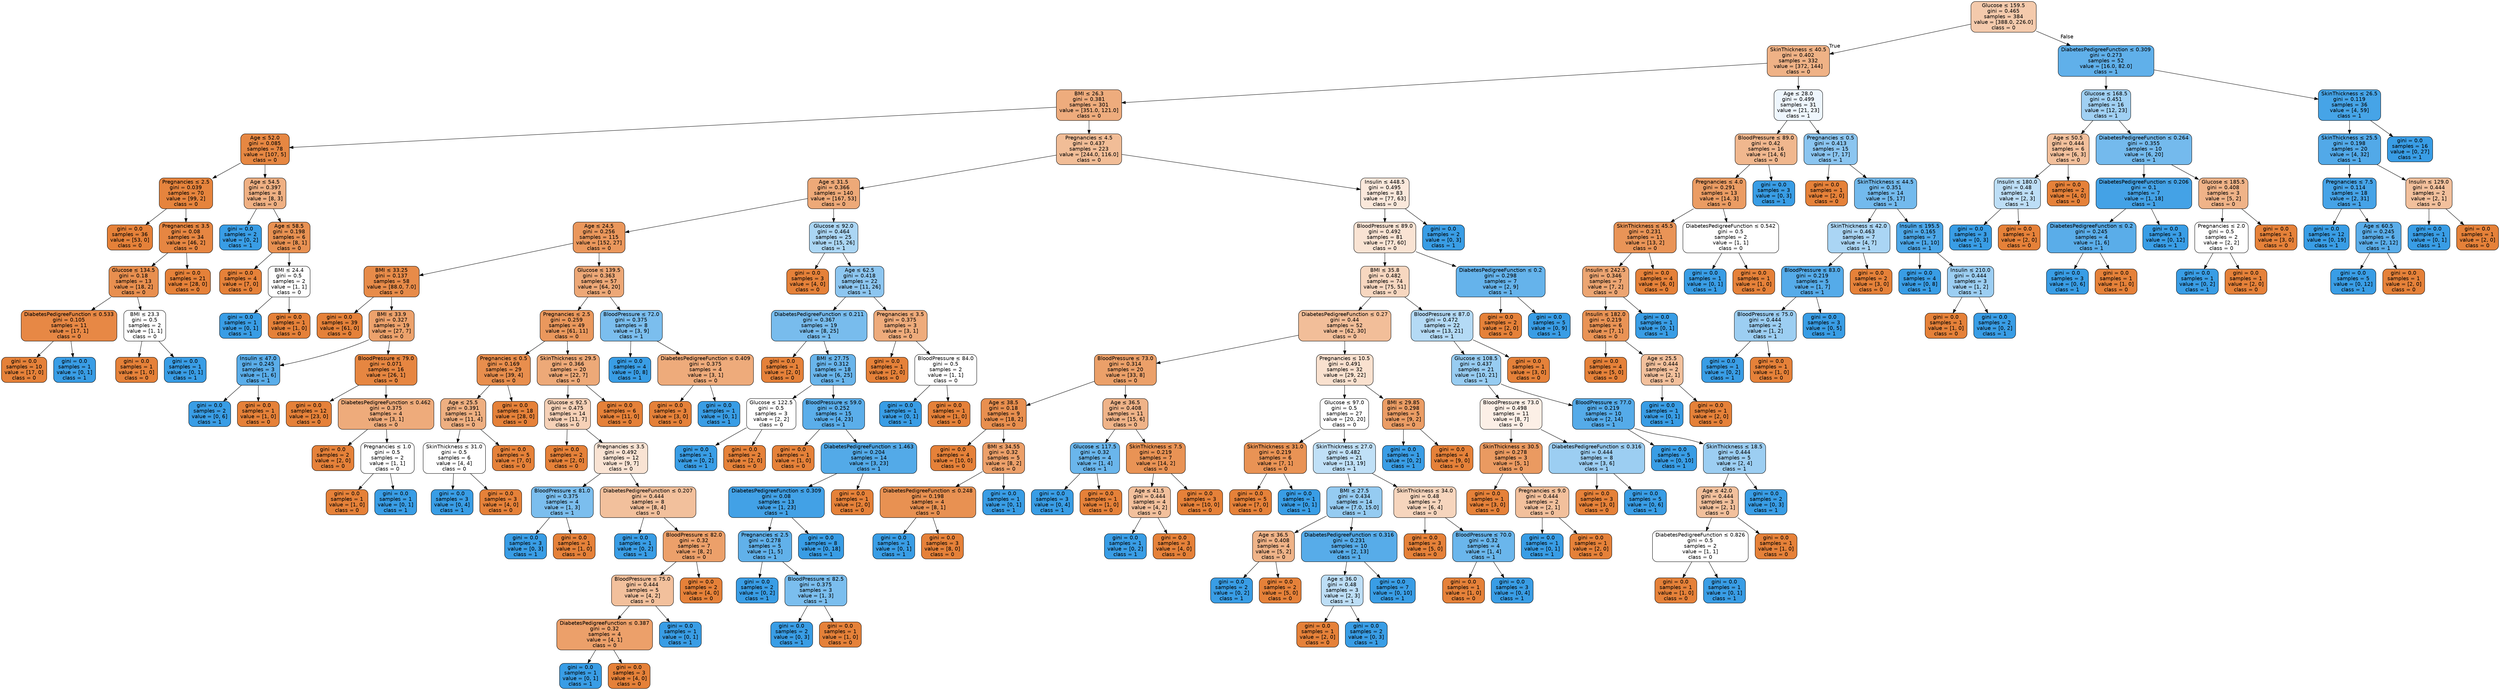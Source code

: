 digraph Tree {
node [shape=box, style="filled, rounded", color="black", fontname="helvetica"] ;
edge [fontname="helvetica"] ;
0 [label=<Glucose &le; 159.5<br/>gini = 0.465<br/>samples = 384<br/>value = [388.0, 226.0]<br/>class = 0>, fillcolor="#f4caac"] ;
1 [label=<SkinThickness &le; 40.5<br/>gini = 0.402<br/>samples = 332<br/>value = [372, 144]<br/>class = 0>, fillcolor="#efb286"] ;
0 -> 1 [labeldistance=2.5, labelangle=45, headlabel="True"] ;
2 [label=<BMI &le; 26.3<br/>gini = 0.381<br/>samples = 301<br/>value = [351.0, 121.0]<br/>class = 0>, fillcolor="#eeac7d"] ;
1 -> 2 ;
3 [label=<Age &le; 52.0<br/>gini = 0.085<br/>samples = 78<br/>value = [107, 5]<br/>class = 0>, fillcolor="#e68742"] ;
2 -> 3 ;
4 [label=<Pregnancies &le; 2.5<br/>gini = 0.039<br/>samples = 70<br/>value = [99, 2]<br/>class = 0>, fillcolor="#e6843d"] ;
3 -> 4 ;
5 [label=<gini = 0.0<br/>samples = 36<br/>value = [53, 0]<br/>class = 0>, fillcolor="#e58139"] ;
4 -> 5 ;
6 [label=<Pregnancies &le; 3.5<br/>gini = 0.08<br/>samples = 34<br/>value = [46, 2]<br/>class = 0>, fillcolor="#e68642"] ;
4 -> 6 ;
7 [label=<Glucose &le; 134.5<br/>gini = 0.18<br/>samples = 13<br/>value = [18, 2]<br/>class = 0>, fillcolor="#e88f4f"] ;
6 -> 7 ;
8 [label=<DiabetesPedigreeFunction &le; 0.533<br/>gini = 0.105<br/>samples = 11<br/>value = [17, 1]<br/>class = 0>, fillcolor="#e78845"] ;
7 -> 8 ;
9 [label=<gini = 0.0<br/>samples = 10<br/>value = [17, 0]<br/>class = 0>, fillcolor="#e58139"] ;
8 -> 9 ;
10 [label=<gini = 0.0<br/>samples = 1<br/>value = [0, 1]<br/>class = 1>, fillcolor="#399de5"] ;
8 -> 10 ;
11 [label=<BMI &le; 23.3<br/>gini = 0.5<br/>samples = 2<br/>value = [1, 1]<br/>class = 0>, fillcolor="#ffffff"] ;
7 -> 11 ;
12 [label=<gini = 0.0<br/>samples = 1<br/>value = [1, 0]<br/>class = 0>, fillcolor="#e58139"] ;
11 -> 12 ;
13 [label=<gini = 0.0<br/>samples = 1<br/>value = [0, 1]<br/>class = 1>, fillcolor="#399de5"] ;
11 -> 13 ;
14 [label=<gini = 0.0<br/>samples = 21<br/>value = [28, 0]<br/>class = 0>, fillcolor="#e58139"] ;
6 -> 14 ;
15 [label=<Age &le; 54.5<br/>gini = 0.397<br/>samples = 8<br/>value = [8, 3]<br/>class = 0>, fillcolor="#efb083"] ;
3 -> 15 ;
16 [label=<gini = 0.0<br/>samples = 2<br/>value = [0, 2]<br/>class = 1>, fillcolor="#399de5"] ;
15 -> 16 ;
17 [label=<Age &le; 58.5<br/>gini = 0.198<br/>samples = 6<br/>value = [8, 1]<br/>class = 0>, fillcolor="#e89152"] ;
15 -> 17 ;
18 [label=<gini = 0.0<br/>samples = 4<br/>value = [7, 0]<br/>class = 0>, fillcolor="#e58139"] ;
17 -> 18 ;
19 [label=<BMI &le; 24.4<br/>gini = 0.5<br/>samples = 2<br/>value = [1, 1]<br/>class = 0>, fillcolor="#ffffff"] ;
17 -> 19 ;
20 [label=<gini = 0.0<br/>samples = 1<br/>value = [0, 1]<br/>class = 1>, fillcolor="#399de5"] ;
19 -> 20 ;
21 [label=<gini = 0.0<br/>samples = 1<br/>value = [1, 0]<br/>class = 0>, fillcolor="#e58139"] ;
19 -> 21 ;
22 [label=<Pregnancies &le; 4.5<br/>gini = 0.437<br/>samples = 223<br/>value = [244.0, 116.0]<br/>class = 0>, fillcolor="#f1bd97"] ;
2 -> 22 ;
23 [label=<Age &le; 31.5<br/>gini = 0.366<br/>samples = 140<br/>value = [167, 53]<br/>class = 0>, fillcolor="#eda978"] ;
22 -> 23 ;
24 [label=<Age &le; 24.5<br/>gini = 0.256<br/>samples = 115<br/>value = [152, 27]<br/>class = 0>, fillcolor="#ea975c"] ;
23 -> 24 ;
25 [label=<BMI &le; 33.25<br/>gini = 0.137<br/>samples = 58<br/>value = [88.0, 7.0]<br/>class = 0>, fillcolor="#e78b49"] ;
24 -> 25 ;
26 [label=<gini = 0.0<br/>samples = 39<br/>value = [61, 0]<br/>class = 0>, fillcolor="#e58139"] ;
25 -> 26 ;
27 [label=<BMI &le; 33.9<br/>gini = 0.327<br/>samples = 19<br/>value = [27, 7]<br/>class = 0>, fillcolor="#eca26c"] ;
25 -> 27 ;
28 [label=<Insulin &le; 47.0<br/>gini = 0.245<br/>samples = 3<br/>value = [1, 6]<br/>class = 1>, fillcolor="#5aade9"] ;
27 -> 28 ;
29 [label=<gini = 0.0<br/>samples = 2<br/>value = [0, 6]<br/>class = 1>, fillcolor="#399de5"] ;
28 -> 29 ;
30 [label=<gini = 0.0<br/>samples = 1<br/>value = [1, 0]<br/>class = 0>, fillcolor="#e58139"] ;
28 -> 30 ;
31 [label=<BloodPressure &le; 79.0<br/>gini = 0.071<br/>samples = 16<br/>value = [26, 1]<br/>class = 0>, fillcolor="#e68641"] ;
27 -> 31 ;
32 [label=<gini = 0.0<br/>samples = 12<br/>value = [23, 0]<br/>class = 0>, fillcolor="#e58139"] ;
31 -> 32 ;
33 [label=<DiabetesPedigreeFunction &le; 0.462<br/>gini = 0.375<br/>samples = 4<br/>value = [3, 1]<br/>class = 0>, fillcolor="#eeab7b"] ;
31 -> 33 ;
34 [label=<gini = 0.0<br/>samples = 2<br/>value = [2, 0]<br/>class = 0>, fillcolor="#e58139"] ;
33 -> 34 ;
35 [label=<Pregnancies &le; 1.0<br/>gini = 0.5<br/>samples = 2<br/>value = [1, 1]<br/>class = 0>, fillcolor="#ffffff"] ;
33 -> 35 ;
36 [label=<gini = 0.0<br/>samples = 1<br/>value = [1, 0]<br/>class = 0>, fillcolor="#e58139"] ;
35 -> 36 ;
37 [label=<gini = 0.0<br/>samples = 1<br/>value = [0, 1]<br/>class = 1>, fillcolor="#399de5"] ;
35 -> 37 ;
38 [label=<Glucose &le; 139.5<br/>gini = 0.363<br/>samples = 57<br/>value = [64, 20]<br/>class = 0>, fillcolor="#eda877"] ;
24 -> 38 ;
39 [label=<Pregnancies &le; 2.5<br/>gini = 0.259<br/>samples = 49<br/>value = [61, 11]<br/>class = 0>, fillcolor="#ea985d"] ;
38 -> 39 ;
40 [label=<Pregnancies &le; 0.5<br/>gini = 0.169<br/>samples = 29<br/>value = [39, 4]<br/>class = 0>, fillcolor="#e88e4d"] ;
39 -> 40 ;
41 [label=<Age &le; 25.5<br/>gini = 0.391<br/>samples = 11<br/>value = [11, 4]<br/>class = 0>, fillcolor="#eeaf81"] ;
40 -> 41 ;
42 [label=<SkinThickness &le; 31.0<br/>gini = 0.5<br/>samples = 6<br/>value = [4, 4]<br/>class = 0>, fillcolor="#ffffff"] ;
41 -> 42 ;
43 [label=<gini = 0.0<br/>samples = 3<br/>value = [0, 4]<br/>class = 1>, fillcolor="#399de5"] ;
42 -> 43 ;
44 [label=<gini = 0.0<br/>samples = 3<br/>value = [4, 0]<br/>class = 0>, fillcolor="#e58139"] ;
42 -> 44 ;
45 [label=<gini = 0.0<br/>samples = 5<br/>value = [7, 0]<br/>class = 0>, fillcolor="#e58139"] ;
41 -> 45 ;
46 [label=<gini = 0.0<br/>samples = 18<br/>value = [28, 0]<br/>class = 0>, fillcolor="#e58139"] ;
40 -> 46 ;
47 [label=<SkinThickness &le; 29.5<br/>gini = 0.366<br/>samples = 20<br/>value = [22, 7]<br/>class = 0>, fillcolor="#eda978"] ;
39 -> 47 ;
48 [label=<Glucose &le; 92.5<br/>gini = 0.475<br/>samples = 14<br/>value = [11, 7]<br/>class = 0>, fillcolor="#f6d1b7"] ;
47 -> 48 ;
49 [label=<gini = 0.0<br/>samples = 2<br/>value = [2, 0]<br/>class = 0>, fillcolor="#e58139"] ;
48 -> 49 ;
50 [label=<Pregnancies &le; 3.5<br/>gini = 0.492<br/>samples = 12<br/>value = [9, 7]<br/>class = 0>, fillcolor="#f9e3d3"] ;
48 -> 50 ;
51 [label=<BloodPressure &le; 81.0<br/>gini = 0.375<br/>samples = 4<br/>value = [1, 3]<br/>class = 1>, fillcolor="#7bbeee"] ;
50 -> 51 ;
52 [label=<gini = 0.0<br/>samples = 3<br/>value = [0, 3]<br/>class = 1>, fillcolor="#399de5"] ;
51 -> 52 ;
53 [label=<gini = 0.0<br/>samples = 1<br/>value = [1, 0]<br/>class = 0>, fillcolor="#e58139"] ;
51 -> 53 ;
54 [label=<DiabetesPedigreeFunction &le; 0.207<br/>gini = 0.444<br/>samples = 8<br/>value = [8, 4]<br/>class = 0>, fillcolor="#f2c09c"] ;
50 -> 54 ;
55 [label=<gini = 0.0<br/>samples = 1<br/>value = [0, 2]<br/>class = 1>, fillcolor="#399de5"] ;
54 -> 55 ;
56 [label=<BloodPressure &le; 82.0<br/>gini = 0.32<br/>samples = 7<br/>value = [8, 2]<br/>class = 0>, fillcolor="#eca06a"] ;
54 -> 56 ;
57 [label=<BloodPressure &le; 75.0<br/>gini = 0.444<br/>samples = 5<br/>value = [4, 2]<br/>class = 0>, fillcolor="#f2c09c"] ;
56 -> 57 ;
58 [label=<DiabetesPedigreeFunction &le; 0.387<br/>gini = 0.32<br/>samples = 4<br/>value = [4, 1]<br/>class = 0>, fillcolor="#eca06a"] ;
57 -> 58 ;
59 [label=<gini = 0.0<br/>samples = 1<br/>value = [0, 1]<br/>class = 1>, fillcolor="#399de5"] ;
58 -> 59 ;
60 [label=<gini = 0.0<br/>samples = 3<br/>value = [4, 0]<br/>class = 0>, fillcolor="#e58139"] ;
58 -> 60 ;
61 [label=<gini = 0.0<br/>samples = 1<br/>value = [0, 1]<br/>class = 1>, fillcolor="#399de5"] ;
57 -> 61 ;
62 [label=<gini = 0.0<br/>samples = 2<br/>value = [4, 0]<br/>class = 0>, fillcolor="#e58139"] ;
56 -> 62 ;
63 [label=<gini = 0.0<br/>samples = 6<br/>value = [11, 0]<br/>class = 0>, fillcolor="#e58139"] ;
47 -> 63 ;
64 [label=<BloodPressure &le; 72.0<br/>gini = 0.375<br/>samples = 8<br/>value = [3, 9]<br/>class = 1>, fillcolor="#7bbeee"] ;
38 -> 64 ;
65 [label=<gini = 0.0<br/>samples = 4<br/>value = [0, 8]<br/>class = 1>, fillcolor="#399de5"] ;
64 -> 65 ;
66 [label=<DiabetesPedigreeFunction &le; 0.409<br/>gini = 0.375<br/>samples = 4<br/>value = [3, 1]<br/>class = 0>, fillcolor="#eeab7b"] ;
64 -> 66 ;
67 [label=<gini = 0.0<br/>samples = 3<br/>value = [3, 0]<br/>class = 0>, fillcolor="#e58139"] ;
66 -> 67 ;
68 [label=<gini = 0.0<br/>samples = 1<br/>value = [0, 1]<br/>class = 1>, fillcolor="#399de5"] ;
66 -> 68 ;
69 [label=<Glucose &le; 92.0<br/>gini = 0.464<br/>samples = 25<br/>value = [15, 26]<br/>class = 1>, fillcolor="#abd6f4"] ;
23 -> 69 ;
70 [label=<gini = 0.0<br/>samples = 3<br/>value = [4, 0]<br/>class = 0>, fillcolor="#e58139"] ;
69 -> 70 ;
71 [label=<Age &le; 62.5<br/>gini = 0.418<br/>samples = 22<br/>value = [11, 26]<br/>class = 1>, fillcolor="#8dc6f0"] ;
69 -> 71 ;
72 [label=<DiabetesPedigreeFunction &le; 0.211<br/>gini = 0.367<br/>samples = 19<br/>value = [8, 25]<br/>class = 1>, fillcolor="#78bced"] ;
71 -> 72 ;
73 [label=<gini = 0.0<br/>samples = 1<br/>value = [2, 0]<br/>class = 0>, fillcolor="#e58139"] ;
72 -> 73 ;
74 [label=<BMI &le; 27.75<br/>gini = 0.312<br/>samples = 18<br/>value = [6, 25]<br/>class = 1>, fillcolor="#69b5eb"] ;
72 -> 74 ;
75 [label=<Glucose &le; 122.5<br/>gini = 0.5<br/>samples = 3<br/>value = [2, 2]<br/>class = 0>, fillcolor="#ffffff"] ;
74 -> 75 ;
76 [label=<gini = 0.0<br/>samples = 1<br/>value = [0, 2]<br/>class = 1>, fillcolor="#399de5"] ;
75 -> 76 ;
77 [label=<gini = 0.0<br/>samples = 2<br/>value = [2, 0]<br/>class = 0>, fillcolor="#e58139"] ;
75 -> 77 ;
78 [label=<BloodPressure &le; 59.0<br/>gini = 0.252<br/>samples = 15<br/>value = [4, 23]<br/>class = 1>, fillcolor="#5baeea"] ;
74 -> 78 ;
79 [label=<gini = 0.0<br/>samples = 1<br/>value = [1, 0]<br/>class = 0>, fillcolor="#e58139"] ;
78 -> 79 ;
80 [label=<DiabetesPedigreeFunction &le; 1.463<br/>gini = 0.204<br/>samples = 14<br/>value = [3, 23]<br/>class = 1>, fillcolor="#53aae8"] ;
78 -> 80 ;
81 [label=<DiabetesPedigreeFunction &le; 0.309<br/>gini = 0.08<br/>samples = 13<br/>value = [1, 23]<br/>class = 1>, fillcolor="#42a1e6"] ;
80 -> 81 ;
82 [label=<Pregnancies &le; 2.5<br/>gini = 0.278<br/>samples = 5<br/>value = [1, 5]<br/>class = 1>, fillcolor="#61b1ea"] ;
81 -> 82 ;
83 [label=<gini = 0.0<br/>samples = 2<br/>value = [0, 2]<br/>class = 1>, fillcolor="#399de5"] ;
82 -> 83 ;
84 [label=<BloodPressure &le; 82.5<br/>gini = 0.375<br/>samples = 3<br/>value = [1, 3]<br/>class = 1>, fillcolor="#7bbeee"] ;
82 -> 84 ;
85 [label=<gini = 0.0<br/>samples = 2<br/>value = [0, 3]<br/>class = 1>, fillcolor="#399de5"] ;
84 -> 85 ;
86 [label=<gini = 0.0<br/>samples = 1<br/>value = [1, 0]<br/>class = 0>, fillcolor="#e58139"] ;
84 -> 86 ;
87 [label=<gini = 0.0<br/>samples = 8<br/>value = [0, 18]<br/>class = 1>, fillcolor="#399de5"] ;
81 -> 87 ;
88 [label=<gini = 0.0<br/>samples = 1<br/>value = [2, 0]<br/>class = 0>, fillcolor="#e58139"] ;
80 -> 88 ;
89 [label=<Pregnancies &le; 3.5<br/>gini = 0.375<br/>samples = 3<br/>value = [3, 1]<br/>class = 0>, fillcolor="#eeab7b"] ;
71 -> 89 ;
90 [label=<gini = 0.0<br/>samples = 1<br/>value = [2, 0]<br/>class = 0>, fillcolor="#e58139"] ;
89 -> 90 ;
91 [label=<BloodPressure &le; 84.0<br/>gini = 0.5<br/>samples = 2<br/>value = [1, 1]<br/>class = 0>, fillcolor="#ffffff"] ;
89 -> 91 ;
92 [label=<gini = 0.0<br/>samples = 1<br/>value = [0, 1]<br/>class = 1>, fillcolor="#399de5"] ;
91 -> 92 ;
93 [label=<gini = 0.0<br/>samples = 1<br/>value = [1, 0]<br/>class = 0>, fillcolor="#e58139"] ;
91 -> 93 ;
94 [label=<Insulin &le; 448.5<br/>gini = 0.495<br/>samples = 83<br/>value = [77, 63]<br/>class = 0>, fillcolor="#fae8db"] ;
22 -> 94 ;
95 [label=<BloodPressure &le; 89.0<br/>gini = 0.492<br/>samples = 81<br/>value = [77, 60]<br/>class = 0>, fillcolor="#f9e3d3"] ;
94 -> 95 ;
96 [label=<BMI &le; 35.8<br/>gini = 0.482<br/>samples = 74<br/>value = [75, 51]<br/>class = 0>, fillcolor="#f7d7c0"] ;
95 -> 96 ;
97 [label=<DiabetesPedigreeFunction &le; 0.27<br/>gini = 0.44<br/>samples = 52<br/>value = [62, 30]<br/>class = 0>, fillcolor="#f2be99"] ;
96 -> 97 ;
98 [label=<BloodPressure &le; 73.0<br/>gini = 0.314<br/>samples = 20<br/>value = [33, 8]<br/>class = 0>, fillcolor="#eba069"] ;
97 -> 98 ;
99 [label=<Age &le; 38.5<br/>gini = 0.18<br/>samples = 9<br/>value = [18, 2]<br/>class = 0>, fillcolor="#e88f4f"] ;
98 -> 99 ;
100 [label=<gini = 0.0<br/>samples = 4<br/>value = [10, 0]<br/>class = 0>, fillcolor="#e58139"] ;
99 -> 100 ;
101 [label=<BMI &le; 34.55<br/>gini = 0.32<br/>samples = 5<br/>value = [8, 2]<br/>class = 0>, fillcolor="#eca06a"] ;
99 -> 101 ;
102 [label=<DiabetesPedigreeFunction &le; 0.248<br/>gini = 0.198<br/>samples = 4<br/>value = [8, 1]<br/>class = 0>, fillcolor="#e89152"] ;
101 -> 102 ;
103 [label=<gini = 0.0<br/>samples = 1<br/>value = [0, 1]<br/>class = 1>, fillcolor="#399de5"] ;
102 -> 103 ;
104 [label=<gini = 0.0<br/>samples = 3<br/>value = [8, 0]<br/>class = 0>, fillcolor="#e58139"] ;
102 -> 104 ;
105 [label=<gini = 0.0<br/>samples = 1<br/>value = [0, 1]<br/>class = 1>, fillcolor="#399de5"] ;
101 -> 105 ;
106 [label=<Age &le; 36.5<br/>gini = 0.408<br/>samples = 11<br/>value = [15, 6]<br/>class = 0>, fillcolor="#efb388"] ;
98 -> 106 ;
107 [label=<Glucose &le; 117.5<br/>gini = 0.32<br/>samples = 4<br/>value = [1, 4]<br/>class = 1>, fillcolor="#6ab6ec"] ;
106 -> 107 ;
108 [label=<gini = 0.0<br/>samples = 3<br/>value = [0, 4]<br/>class = 1>, fillcolor="#399de5"] ;
107 -> 108 ;
109 [label=<gini = 0.0<br/>samples = 1<br/>value = [1, 0]<br/>class = 0>, fillcolor="#e58139"] ;
107 -> 109 ;
110 [label=<SkinThickness &le; 7.5<br/>gini = 0.219<br/>samples = 7<br/>value = [14, 2]<br/>class = 0>, fillcolor="#e99355"] ;
106 -> 110 ;
111 [label=<Age &le; 41.5<br/>gini = 0.444<br/>samples = 4<br/>value = [4, 2]<br/>class = 0>, fillcolor="#f2c09c"] ;
110 -> 111 ;
112 [label=<gini = 0.0<br/>samples = 1<br/>value = [0, 2]<br/>class = 1>, fillcolor="#399de5"] ;
111 -> 112 ;
113 [label=<gini = 0.0<br/>samples = 3<br/>value = [4, 0]<br/>class = 0>, fillcolor="#e58139"] ;
111 -> 113 ;
114 [label=<gini = 0.0<br/>samples = 3<br/>value = [10, 0]<br/>class = 0>, fillcolor="#e58139"] ;
110 -> 114 ;
115 [label=<Pregnancies &le; 10.5<br/>gini = 0.491<br/>samples = 32<br/>value = [29, 22]<br/>class = 0>, fillcolor="#f9e1cf"] ;
97 -> 115 ;
116 [label=<Glucose &le; 97.0<br/>gini = 0.5<br/>samples = 27<br/>value = [20, 20]<br/>class = 0>, fillcolor="#ffffff"] ;
115 -> 116 ;
117 [label=<SkinThickness &le; 31.0<br/>gini = 0.219<br/>samples = 6<br/>value = [7, 1]<br/>class = 0>, fillcolor="#e99355"] ;
116 -> 117 ;
118 [label=<gini = 0.0<br/>samples = 5<br/>value = [7, 0]<br/>class = 0>, fillcolor="#e58139"] ;
117 -> 118 ;
119 [label=<gini = 0.0<br/>samples = 1<br/>value = [0, 1]<br/>class = 1>, fillcolor="#399de5"] ;
117 -> 119 ;
120 [label=<SkinThickness &le; 27.0<br/>gini = 0.482<br/>samples = 21<br/>value = [13, 19]<br/>class = 1>, fillcolor="#c0e0f7"] ;
116 -> 120 ;
121 [label=<BMI &le; 27.5<br/>gini = 0.434<br/>samples = 14<br/>value = [7.0, 15.0]<br/>class = 1>, fillcolor="#95cbf1"] ;
120 -> 121 ;
122 [label=<Age &le; 36.5<br/>gini = 0.408<br/>samples = 4<br/>value = [5, 2]<br/>class = 0>, fillcolor="#efb388"] ;
121 -> 122 ;
123 [label=<gini = 0.0<br/>samples = 2<br/>value = [0, 2]<br/>class = 1>, fillcolor="#399de5"] ;
122 -> 123 ;
124 [label=<gini = 0.0<br/>samples = 2<br/>value = [5, 0]<br/>class = 0>, fillcolor="#e58139"] ;
122 -> 124 ;
125 [label=<DiabetesPedigreeFunction &le; 0.316<br/>gini = 0.231<br/>samples = 10<br/>value = [2, 13]<br/>class = 1>, fillcolor="#57ace9"] ;
121 -> 125 ;
126 [label=<Age &le; 36.0<br/>gini = 0.48<br/>samples = 3<br/>value = [2, 3]<br/>class = 1>, fillcolor="#bddef6"] ;
125 -> 126 ;
127 [label=<gini = 0.0<br/>samples = 1<br/>value = [2, 0]<br/>class = 0>, fillcolor="#e58139"] ;
126 -> 127 ;
128 [label=<gini = 0.0<br/>samples = 2<br/>value = [0, 3]<br/>class = 1>, fillcolor="#399de5"] ;
126 -> 128 ;
129 [label=<gini = 0.0<br/>samples = 7<br/>value = [0, 10]<br/>class = 1>, fillcolor="#399de5"] ;
125 -> 129 ;
130 [label=<SkinThickness &le; 34.0<br/>gini = 0.48<br/>samples = 7<br/>value = [6, 4]<br/>class = 0>, fillcolor="#f6d5bd"] ;
120 -> 130 ;
131 [label=<gini = 0.0<br/>samples = 3<br/>value = [5, 0]<br/>class = 0>, fillcolor="#e58139"] ;
130 -> 131 ;
132 [label=<BloodPressure &le; 70.0<br/>gini = 0.32<br/>samples = 4<br/>value = [1, 4]<br/>class = 1>, fillcolor="#6ab6ec"] ;
130 -> 132 ;
133 [label=<gini = 0.0<br/>samples = 1<br/>value = [1, 0]<br/>class = 0>, fillcolor="#e58139"] ;
132 -> 133 ;
134 [label=<gini = 0.0<br/>samples = 3<br/>value = [0, 4]<br/>class = 1>, fillcolor="#399de5"] ;
132 -> 134 ;
135 [label=<BMI &le; 29.85<br/>gini = 0.298<br/>samples = 5<br/>value = [9, 2]<br/>class = 0>, fillcolor="#eb9d65"] ;
115 -> 135 ;
136 [label=<gini = 0.0<br/>samples = 1<br/>value = [0, 2]<br/>class = 1>, fillcolor="#399de5"] ;
135 -> 136 ;
137 [label=<gini = 0.0<br/>samples = 4<br/>value = [9, 0]<br/>class = 0>, fillcolor="#e58139"] ;
135 -> 137 ;
138 [label=<BloodPressure &le; 87.0<br/>gini = 0.472<br/>samples = 22<br/>value = [13, 21]<br/>class = 1>, fillcolor="#b4daf5"] ;
96 -> 138 ;
139 [label=<Glucose &le; 108.5<br/>gini = 0.437<br/>samples = 21<br/>value = [10, 21]<br/>class = 1>, fillcolor="#97ccf1"] ;
138 -> 139 ;
140 [label=<BloodPressure &le; 73.0<br/>gini = 0.498<br/>samples = 11<br/>value = [8, 7]<br/>class = 0>, fillcolor="#fcefe6"] ;
139 -> 140 ;
141 [label=<SkinThickness &le; 30.5<br/>gini = 0.278<br/>samples = 3<br/>value = [5, 1]<br/>class = 0>, fillcolor="#ea9a61"] ;
140 -> 141 ;
142 [label=<gini = 0.0<br/>samples = 1<br/>value = [3, 0]<br/>class = 0>, fillcolor="#e58139"] ;
141 -> 142 ;
143 [label=<Pregnancies &le; 9.0<br/>gini = 0.444<br/>samples = 2<br/>value = [2, 1]<br/>class = 0>, fillcolor="#f2c09c"] ;
141 -> 143 ;
144 [label=<gini = 0.0<br/>samples = 1<br/>value = [0, 1]<br/>class = 1>, fillcolor="#399de5"] ;
143 -> 144 ;
145 [label=<gini = 0.0<br/>samples = 1<br/>value = [2, 0]<br/>class = 0>, fillcolor="#e58139"] ;
143 -> 145 ;
146 [label=<DiabetesPedigreeFunction &le; 0.316<br/>gini = 0.444<br/>samples = 8<br/>value = [3, 6]<br/>class = 1>, fillcolor="#9ccef2"] ;
140 -> 146 ;
147 [label=<gini = 0.0<br/>samples = 3<br/>value = [3, 0]<br/>class = 0>, fillcolor="#e58139"] ;
146 -> 147 ;
148 [label=<gini = 0.0<br/>samples = 5<br/>value = [0, 6]<br/>class = 1>, fillcolor="#399de5"] ;
146 -> 148 ;
149 [label=<BloodPressure &le; 77.0<br/>gini = 0.219<br/>samples = 10<br/>value = [2, 14]<br/>class = 1>, fillcolor="#55abe9"] ;
139 -> 149 ;
150 [label=<gini = 0.0<br/>samples = 5<br/>value = [0, 10]<br/>class = 1>, fillcolor="#399de5"] ;
149 -> 150 ;
151 [label=<SkinThickness &le; 18.5<br/>gini = 0.444<br/>samples = 5<br/>value = [2, 4]<br/>class = 1>, fillcolor="#9ccef2"] ;
149 -> 151 ;
152 [label=<Age &le; 42.0<br/>gini = 0.444<br/>samples = 3<br/>value = [2, 1]<br/>class = 0>, fillcolor="#f2c09c"] ;
151 -> 152 ;
153 [label=<DiabetesPedigreeFunction &le; 0.826<br/>gini = 0.5<br/>samples = 2<br/>value = [1, 1]<br/>class = 0>, fillcolor="#ffffff"] ;
152 -> 153 ;
154 [label=<gini = 0.0<br/>samples = 1<br/>value = [1, 0]<br/>class = 0>, fillcolor="#e58139"] ;
153 -> 154 ;
155 [label=<gini = 0.0<br/>samples = 1<br/>value = [0, 1]<br/>class = 1>, fillcolor="#399de5"] ;
153 -> 155 ;
156 [label=<gini = 0.0<br/>samples = 1<br/>value = [1, 0]<br/>class = 0>, fillcolor="#e58139"] ;
152 -> 156 ;
157 [label=<gini = 0.0<br/>samples = 2<br/>value = [0, 3]<br/>class = 1>, fillcolor="#399de5"] ;
151 -> 157 ;
158 [label=<gini = 0.0<br/>samples = 1<br/>value = [3, 0]<br/>class = 0>, fillcolor="#e58139"] ;
138 -> 158 ;
159 [label=<DiabetesPedigreeFunction &le; 0.2<br/>gini = 0.298<br/>samples = 7<br/>value = [2, 9]<br/>class = 1>, fillcolor="#65b3eb"] ;
95 -> 159 ;
160 [label=<gini = 0.0<br/>samples = 2<br/>value = [2, 0]<br/>class = 0>, fillcolor="#e58139"] ;
159 -> 160 ;
161 [label=<gini = 0.0<br/>samples = 5<br/>value = [0, 9]<br/>class = 1>, fillcolor="#399de5"] ;
159 -> 161 ;
162 [label=<gini = 0.0<br/>samples = 2<br/>value = [0, 3]<br/>class = 1>, fillcolor="#399de5"] ;
94 -> 162 ;
163 [label=<Age &le; 28.0<br/>gini = 0.499<br/>samples = 31<br/>value = [21, 23]<br/>class = 1>, fillcolor="#eef6fd"] ;
1 -> 163 ;
164 [label=<BloodPressure &le; 89.0<br/>gini = 0.42<br/>samples = 16<br/>value = [14, 6]<br/>class = 0>, fillcolor="#f0b78e"] ;
163 -> 164 ;
165 [label=<Pregnancies &le; 4.0<br/>gini = 0.291<br/>samples = 13<br/>value = [14, 3]<br/>class = 0>, fillcolor="#eb9c63"] ;
164 -> 165 ;
166 [label=<SkinThickness &le; 45.5<br/>gini = 0.231<br/>samples = 11<br/>value = [13, 2]<br/>class = 0>, fillcolor="#e99457"] ;
165 -> 166 ;
167 [label=<Insulin &le; 242.5<br/>gini = 0.346<br/>samples = 7<br/>value = [7, 2]<br/>class = 0>, fillcolor="#eca572"] ;
166 -> 167 ;
168 [label=<Insulin &le; 182.0<br/>gini = 0.219<br/>samples = 6<br/>value = [7, 1]<br/>class = 0>, fillcolor="#e99355"] ;
167 -> 168 ;
169 [label=<gini = 0.0<br/>samples = 4<br/>value = [5, 0]<br/>class = 0>, fillcolor="#e58139"] ;
168 -> 169 ;
170 [label=<Age &le; 25.5<br/>gini = 0.444<br/>samples = 2<br/>value = [2, 1]<br/>class = 0>, fillcolor="#f2c09c"] ;
168 -> 170 ;
171 [label=<gini = 0.0<br/>samples = 1<br/>value = [0, 1]<br/>class = 1>, fillcolor="#399de5"] ;
170 -> 171 ;
172 [label=<gini = 0.0<br/>samples = 1<br/>value = [2, 0]<br/>class = 0>, fillcolor="#e58139"] ;
170 -> 172 ;
173 [label=<gini = 0.0<br/>samples = 1<br/>value = [0, 1]<br/>class = 1>, fillcolor="#399de5"] ;
167 -> 173 ;
174 [label=<gini = 0.0<br/>samples = 4<br/>value = [6, 0]<br/>class = 0>, fillcolor="#e58139"] ;
166 -> 174 ;
175 [label=<DiabetesPedigreeFunction &le; 0.542<br/>gini = 0.5<br/>samples = 2<br/>value = [1, 1]<br/>class = 0>, fillcolor="#ffffff"] ;
165 -> 175 ;
176 [label=<gini = 0.0<br/>samples = 1<br/>value = [0, 1]<br/>class = 1>, fillcolor="#399de5"] ;
175 -> 176 ;
177 [label=<gini = 0.0<br/>samples = 1<br/>value = [1, 0]<br/>class = 0>, fillcolor="#e58139"] ;
175 -> 177 ;
178 [label=<gini = 0.0<br/>samples = 3<br/>value = [0, 3]<br/>class = 1>, fillcolor="#399de5"] ;
164 -> 178 ;
179 [label=<Pregnancies &le; 0.5<br/>gini = 0.413<br/>samples = 15<br/>value = [7, 17]<br/>class = 1>, fillcolor="#8bc5f0"] ;
163 -> 179 ;
180 [label=<gini = 0.0<br/>samples = 1<br/>value = [2, 0]<br/>class = 0>, fillcolor="#e58139"] ;
179 -> 180 ;
181 [label=<SkinThickness &le; 44.5<br/>gini = 0.351<br/>samples = 14<br/>value = [5, 17]<br/>class = 1>, fillcolor="#73baed"] ;
179 -> 181 ;
182 [label=<SkinThickness &le; 42.0<br/>gini = 0.463<br/>samples = 7<br/>value = [4, 7]<br/>class = 1>, fillcolor="#aad5f4"] ;
181 -> 182 ;
183 [label=<BloodPressure &le; 83.0<br/>gini = 0.219<br/>samples = 5<br/>value = [1, 7]<br/>class = 1>, fillcolor="#55abe9"] ;
182 -> 183 ;
184 [label=<BloodPressure &le; 75.0<br/>gini = 0.444<br/>samples = 2<br/>value = [1, 2]<br/>class = 1>, fillcolor="#9ccef2"] ;
183 -> 184 ;
185 [label=<gini = 0.0<br/>samples = 1<br/>value = [0, 2]<br/>class = 1>, fillcolor="#399de5"] ;
184 -> 185 ;
186 [label=<gini = 0.0<br/>samples = 1<br/>value = [1, 0]<br/>class = 0>, fillcolor="#e58139"] ;
184 -> 186 ;
187 [label=<gini = 0.0<br/>samples = 3<br/>value = [0, 5]<br/>class = 1>, fillcolor="#399de5"] ;
183 -> 187 ;
188 [label=<gini = 0.0<br/>samples = 2<br/>value = [3, 0]<br/>class = 0>, fillcolor="#e58139"] ;
182 -> 188 ;
189 [label=<Insulin &le; 195.5<br/>gini = 0.165<br/>samples = 7<br/>value = [1, 10]<br/>class = 1>, fillcolor="#4da7e8"] ;
181 -> 189 ;
190 [label=<gini = 0.0<br/>samples = 4<br/>value = [0, 8]<br/>class = 1>, fillcolor="#399de5"] ;
189 -> 190 ;
191 [label=<Insulin &le; 210.0<br/>gini = 0.444<br/>samples = 3<br/>value = [1, 2]<br/>class = 1>, fillcolor="#9ccef2"] ;
189 -> 191 ;
192 [label=<gini = 0.0<br/>samples = 1<br/>value = [1, 0]<br/>class = 0>, fillcolor="#e58139"] ;
191 -> 192 ;
193 [label=<gini = 0.0<br/>samples = 2<br/>value = [0, 2]<br/>class = 1>, fillcolor="#399de5"] ;
191 -> 193 ;
194 [label=<DiabetesPedigreeFunction &le; 0.309<br/>gini = 0.273<br/>samples = 52<br/>value = [16.0, 82.0]<br/>class = 1>, fillcolor="#60b0ea"] ;
0 -> 194 [labeldistance=2.5, labelangle=-45, headlabel="False"] ;
195 [label=<Glucose &le; 168.5<br/>gini = 0.451<br/>samples = 16<br/>value = [12, 23]<br/>class = 1>, fillcolor="#a0d0f3"] ;
194 -> 195 ;
196 [label=<Age &le; 50.5<br/>gini = 0.444<br/>samples = 6<br/>value = [6, 3]<br/>class = 0>, fillcolor="#f2c09c"] ;
195 -> 196 ;
197 [label=<Insulin &le; 180.0<br/>gini = 0.48<br/>samples = 4<br/>value = [2, 3]<br/>class = 1>, fillcolor="#bddef6"] ;
196 -> 197 ;
198 [label=<gini = 0.0<br/>samples = 3<br/>value = [0, 3]<br/>class = 1>, fillcolor="#399de5"] ;
197 -> 198 ;
199 [label=<gini = 0.0<br/>samples = 1<br/>value = [2, 0]<br/>class = 0>, fillcolor="#e58139"] ;
197 -> 199 ;
200 [label=<gini = 0.0<br/>samples = 2<br/>value = [4, 0]<br/>class = 0>, fillcolor="#e58139"] ;
196 -> 200 ;
201 [label=<DiabetesPedigreeFunction &le; 0.264<br/>gini = 0.355<br/>samples = 10<br/>value = [6, 20]<br/>class = 1>, fillcolor="#74baed"] ;
195 -> 201 ;
202 [label=<DiabetesPedigreeFunction &le; 0.206<br/>gini = 0.1<br/>samples = 7<br/>value = [1, 18]<br/>class = 1>, fillcolor="#44a2e6"] ;
201 -> 202 ;
203 [label=<DiabetesPedigreeFunction &le; 0.2<br/>gini = 0.245<br/>samples = 4<br/>value = [1, 6]<br/>class = 1>, fillcolor="#5aade9"] ;
202 -> 203 ;
204 [label=<gini = 0.0<br/>samples = 3<br/>value = [0, 6]<br/>class = 1>, fillcolor="#399de5"] ;
203 -> 204 ;
205 [label=<gini = 0.0<br/>samples = 1<br/>value = [1, 0]<br/>class = 0>, fillcolor="#e58139"] ;
203 -> 205 ;
206 [label=<gini = 0.0<br/>samples = 3<br/>value = [0, 12]<br/>class = 1>, fillcolor="#399de5"] ;
202 -> 206 ;
207 [label=<Glucose &le; 185.5<br/>gini = 0.408<br/>samples = 3<br/>value = [5, 2]<br/>class = 0>, fillcolor="#efb388"] ;
201 -> 207 ;
208 [label=<Pregnancies &le; 2.0<br/>gini = 0.5<br/>samples = 2<br/>value = [2, 2]<br/>class = 0>, fillcolor="#ffffff"] ;
207 -> 208 ;
209 [label=<gini = 0.0<br/>samples = 1<br/>value = [0, 2]<br/>class = 1>, fillcolor="#399de5"] ;
208 -> 209 ;
210 [label=<gini = 0.0<br/>samples = 1<br/>value = [2, 0]<br/>class = 0>, fillcolor="#e58139"] ;
208 -> 210 ;
211 [label=<gini = 0.0<br/>samples = 1<br/>value = [3, 0]<br/>class = 0>, fillcolor="#e58139"] ;
207 -> 211 ;
212 [label=<SkinThickness &le; 26.5<br/>gini = 0.119<br/>samples = 36<br/>value = [4, 59]<br/>class = 1>, fillcolor="#46a4e7"] ;
194 -> 212 ;
213 [label=<SkinThickness &le; 25.5<br/>gini = 0.198<br/>samples = 20<br/>value = [4, 32]<br/>class = 1>, fillcolor="#52a9e8"] ;
212 -> 213 ;
214 [label=<Pregnancies &le; 7.5<br/>gini = 0.114<br/>samples = 18<br/>value = [2, 31]<br/>class = 1>, fillcolor="#46a3e7"] ;
213 -> 214 ;
215 [label=<gini = 0.0<br/>samples = 12<br/>value = [0, 19]<br/>class = 1>, fillcolor="#399de5"] ;
214 -> 215 ;
216 [label=<Age &le; 60.5<br/>gini = 0.245<br/>samples = 6<br/>value = [2, 12]<br/>class = 1>, fillcolor="#5aade9"] ;
214 -> 216 ;
217 [label=<gini = 0.0<br/>samples = 5<br/>value = [0, 12]<br/>class = 1>, fillcolor="#399de5"] ;
216 -> 217 ;
218 [label=<gini = 0.0<br/>samples = 1<br/>value = [2, 0]<br/>class = 0>, fillcolor="#e58139"] ;
216 -> 218 ;
219 [label=<Insulin &le; 129.0<br/>gini = 0.444<br/>samples = 2<br/>value = [2, 1]<br/>class = 0>, fillcolor="#f2c09c"] ;
213 -> 219 ;
220 [label=<gini = 0.0<br/>samples = 1<br/>value = [0, 1]<br/>class = 1>, fillcolor="#399de5"] ;
219 -> 220 ;
221 [label=<gini = 0.0<br/>samples = 1<br/>value = [2, 0]<br/>class = 0>, fillcolor="#e58139"] ;
219 -> 221 ;
222 [label=<gini = 0.0<br/>samples = 16<br/>value = [0, 27]<br/>class = 1>, fillcolor="#399de5"] ;
212 -> 222 ;
}